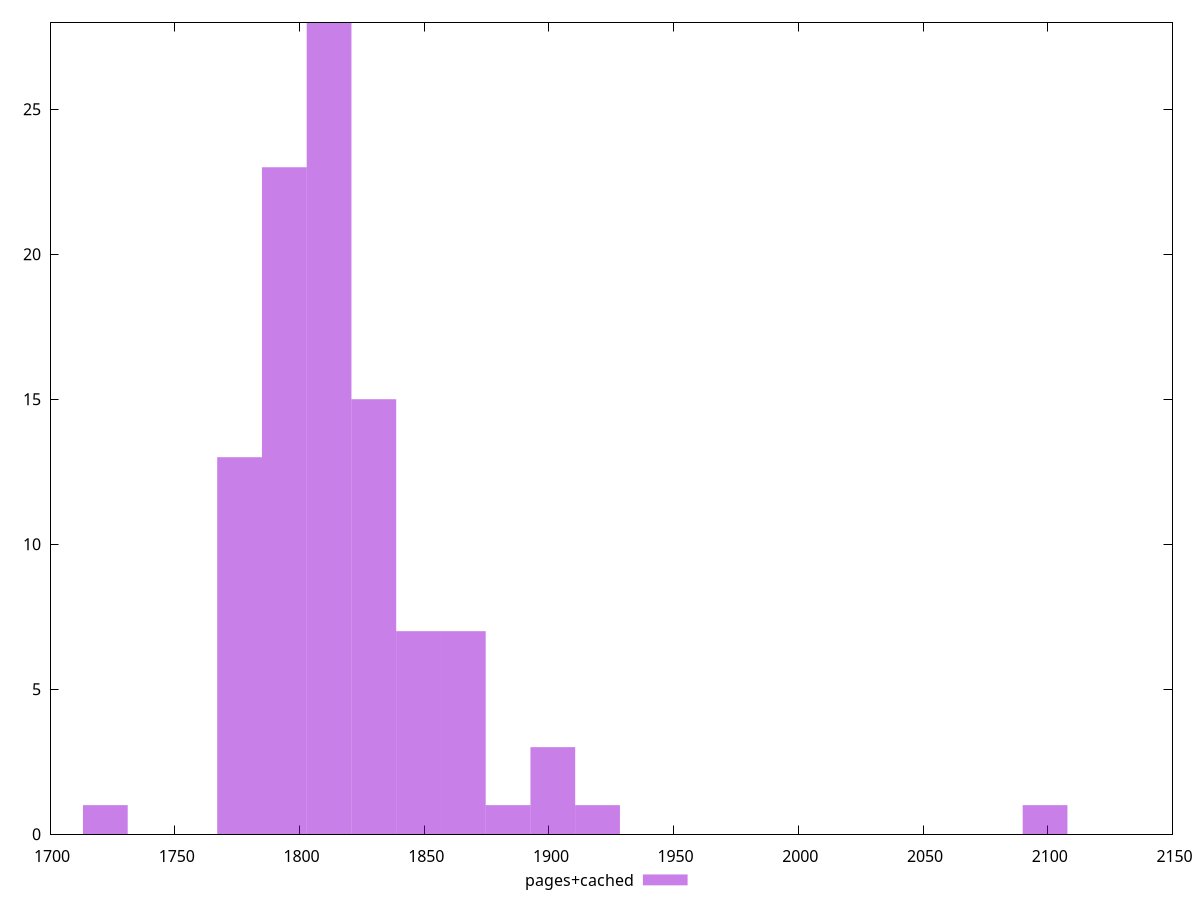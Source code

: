 $_pagesCached <<EOF
1722.182523086216 1
2098.9099500113257 1
1811.8795294969564 28
1776.0007269326602 13
1793.9401282148083 23
1847.7583320612525 7
1901.5765359076968 3
1829.8189307791044 15
1883.6371346255487 1
1865.6977333434006 7
1919.5159371898449 1
EOF
set key outside below
set terminal pngcairo
set output "report_00006_2020-11-02T20-21-41.718Z/mainthread-work-breakdown/pages+cached//raw_hist.png"
set yrange [0:28]
set boxwidth 17.939401282148083
set style fill transparent solid 0.5 noborder
plot $_pagesCached title "pages+cached" with boxes ,